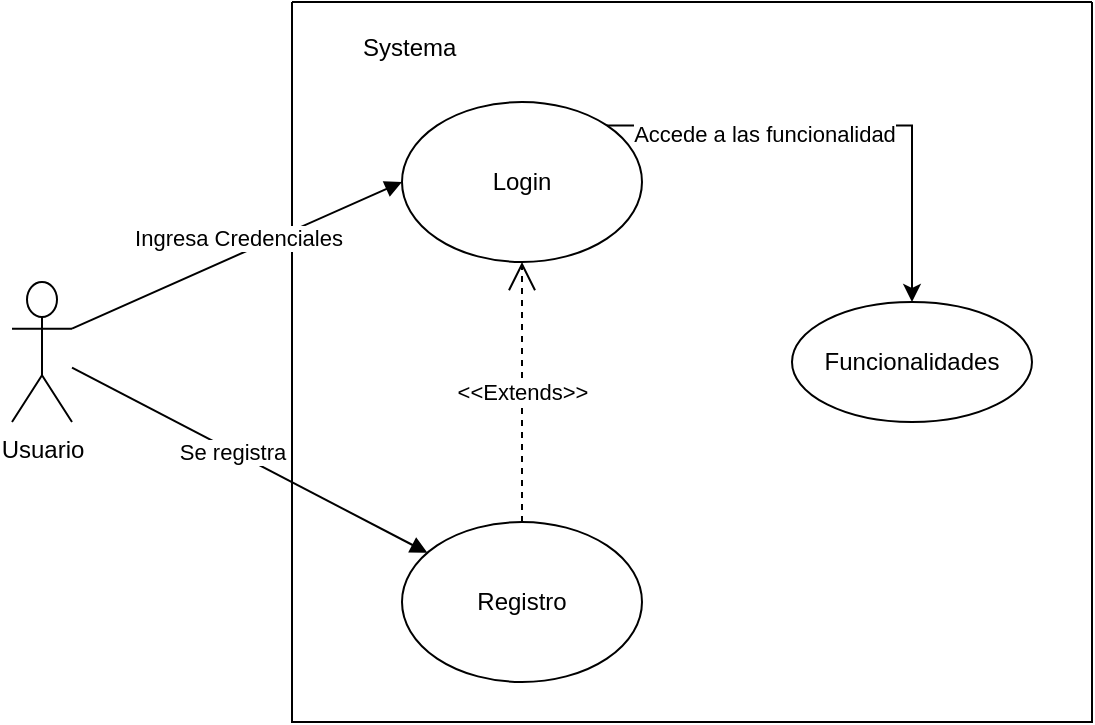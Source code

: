 <mxfile version="24.3.1" type="github">
  <diagram name="Página-1" id="bLOlsDvP_HnhLGGCleES">
    <mxGraphModel dx="880" dy="434" grid="1" gridSize="10" guides="1" tooltips="1" connect="1" arrows="1" fold="1" page="1" pageScale="1" pageWidth="827" pageHeight="1169" math="0" shadow="0">
      <root>
        <mxCell id="0" />
        <mxCell id="1" parent="0" />
        <mxCell id="MiWnlo5Wa8Gxh9rMK0n2-1" value="Usuario&lt;div&gt;&lt;br&gt;&lt;/div&gt;" style="shape=umlActor;verticalLabelPosition=bottom;verticalAlign=top;html=1;outlineConnect=0;direction=east;" vertex="1" parent="1">
          <mxGeometry x="120" y="290" width="30" height="70" as="geometry" />
        </mxCell>
        <mxCell id="MiWnlo5Wa8Gxh9rMK0n2-6" value="" style="swimlane;startSize=0;" vertex="1" parent="1">
          <mxGeometry x="260" y="150" width="400" height="360" as="geometry">
            <mxRectangle x="260" y="150" width="50" height="40" as="alternateBounds" />
          </mxGeometry>
        </mxCell>
        <mxCell id="MiWnlo5Wa8Gxh9rMK0n2-22" style="edgeStyle=orthogonalEdgeStyle;rounded=0;orthogonalLoop=1;jettySize=auto;html=1;exitX=1;exitY=0;exitDx=0;exitDy=0;" edge="1" parent="MiWnlo5Wa8Gxh9rMK0n2-6" source="MiWnlo5Wa8Gxh9rMK0n2-7" target="MiWnlo5Wa8Gxh9rMK0n2-20">
          <mxGeometry relative="1" as="geometry">
            <Array as="points" />
          </mxGeometry>
        </mxCell>
        <mxCell id="MiWnlo5Wa8Gxh9rMK0n2-23" value="Accede a las funcionalidad" style="edgeLabel;html=1;align=center;verticalAlign=middle;resizable=0;points=[];" vertex="1" connectable="0" parent="MiWnlo5Wa8Gxh9rMK0n2-22">
          <mxGeometry x="-0.354" y="-4" relative="1" as="geometry">
            <mxPoint as="offset" />
          </mxGeometry>
        </mxCell>
        <mxCell id="MiWnlo5Wa8Gxh9rMK0n2-7" value="Login" style="ellipse;whiteSpace=wrap;html=1;" vertex="1" parent="MiWnlo5Wa8Gxh9rMK0n2-6">
          <mxGeometry x="55" y="50" width="120" height="80" as="geometry" />
        </mxCell>
        <mxCell id="MiWnlo5Wa8Gxh9rMK0n2-9" value="Registro" style="ellipse;whiteSpace=wrap;html=1;" vertex="1" parent="MiWnlo5Wa8Gxh9rMK0n2-6">
          <mxGeometry x="55" y="260" width="120" height="80" as="geometry" />
        </mxCell>
        <mxCell id="MiWnlo5Wa8Gxh9rMK0n2-12" value="&amp;lt;&amp;lt;Extends&amp;gt;&amp;gt;" style="endArrow=open;endSize=12;dashed=1;html=1;rounded=0;exitX=0.5;exitY=0;exitDx=0;exitDy=0;" edge="1" parent="MiWnlo5Wa8Gxh9rMK0n2-6" source="MiWnlo5Wa8Gxh9rMK0n2-9" target="MiWnlo5Wa8Gxh9rMK0n2-7">
          <mxGeometry width="160" relative="1" as="geometry">
            <mxPoint x="-80" y="180" as="sourcePoint" />
            <mxPoint x="80" y="180" as="targetPoint" />
          </mxGeometry>
        </mxCell>
        <mxCell id="MiWnlo5Wa8Gxh9rMK0n2-20" value="Funcionalidades" style="ellipse;whiteSpace=wrap;html=1;align=center;" vertex="1" parent="MiWnlo5Wa8Gxh9rMK0n2-6">
          <mxGeometry x="250" y="150" width="120" height="60" as="geometry" />
        </mxCell>
        <mxCell id="MiWnlo5Wa8Gxh9rMK0n2-8" value="Systema&amp;nbsp;" style="text;html=1;align=center;verticalAlign=middle;resizable=0;points=[];autosize=1;strokeColor=none;fillColor=none;" vertex="1" parent="1">
          <mxGeometry x="285" y="158" width="70" height="30" as="geometry" />
        </mxCell>
        <mxCell id="MiWnlo5Wa8Gxh9rMK0n2-14" value="Ingresa Credenciales" style="html=1;verticalAlign=bottom;endArrow=block;curved=0;rounded=0;entryX=0;entryY=0.5;entryDx=0;entryDy=0;exitX=1;exitY=0.333;exitDx=0;exitDy=0;exitPerimeter=0;" edge="1" parent="1" source="MiWnlo5Wa8Gxh9rMK0n2-1" target="MiWnlo5Wa8Gxh9rMK0n2-7">
          <mxGeometry width="80" relative="1" as="geometry">
            <mxPoint x="250" y="330" as="sourcePoint" />
            <mxPoint x="330" y="330" as="targetPoint" />
          </mxGeometry>
        </mxCell>
        <mxCell id="MiWnlo5Wa8Gxh9rMK0n2-15" value="" style="html=1;verticalAlign=bottom;endArrow=block;curved=0;rounded=0;" edge="1" parent="1" source="MiWnlo5Wa8Gxh9rMK0n2-1" target="MiWnlo5Wa8Gxh9rMK0n2-9">
          <mxGeometry width="80" relative="1" as="geometry">
            <mxPoint x="160" y="323" as="sourcePoint" />
            <mxPoint x="325" y="250" as="targetPoint" />
          </mxGeometry>
        </mxCell>
        <mxCell id="MiWnlo5Wa8Gxh9rMK0n2-19" value="Se registra" style="edgeLabel;html=1;align=center;verticalAlign=middle;resizable=0;points=[];" vertex="1" connectable="0" parent="MiWnlo5Wa8Gxh9rMK0n2-15">
          <mxGeometry x="-0.102" relative="1" as="geometry">
            <mxPoint as="offset" />
          </mxGeometry>
        </mxCell>
      </root>
    </mxGraphModel>
  </diagram>
</mxfile>
